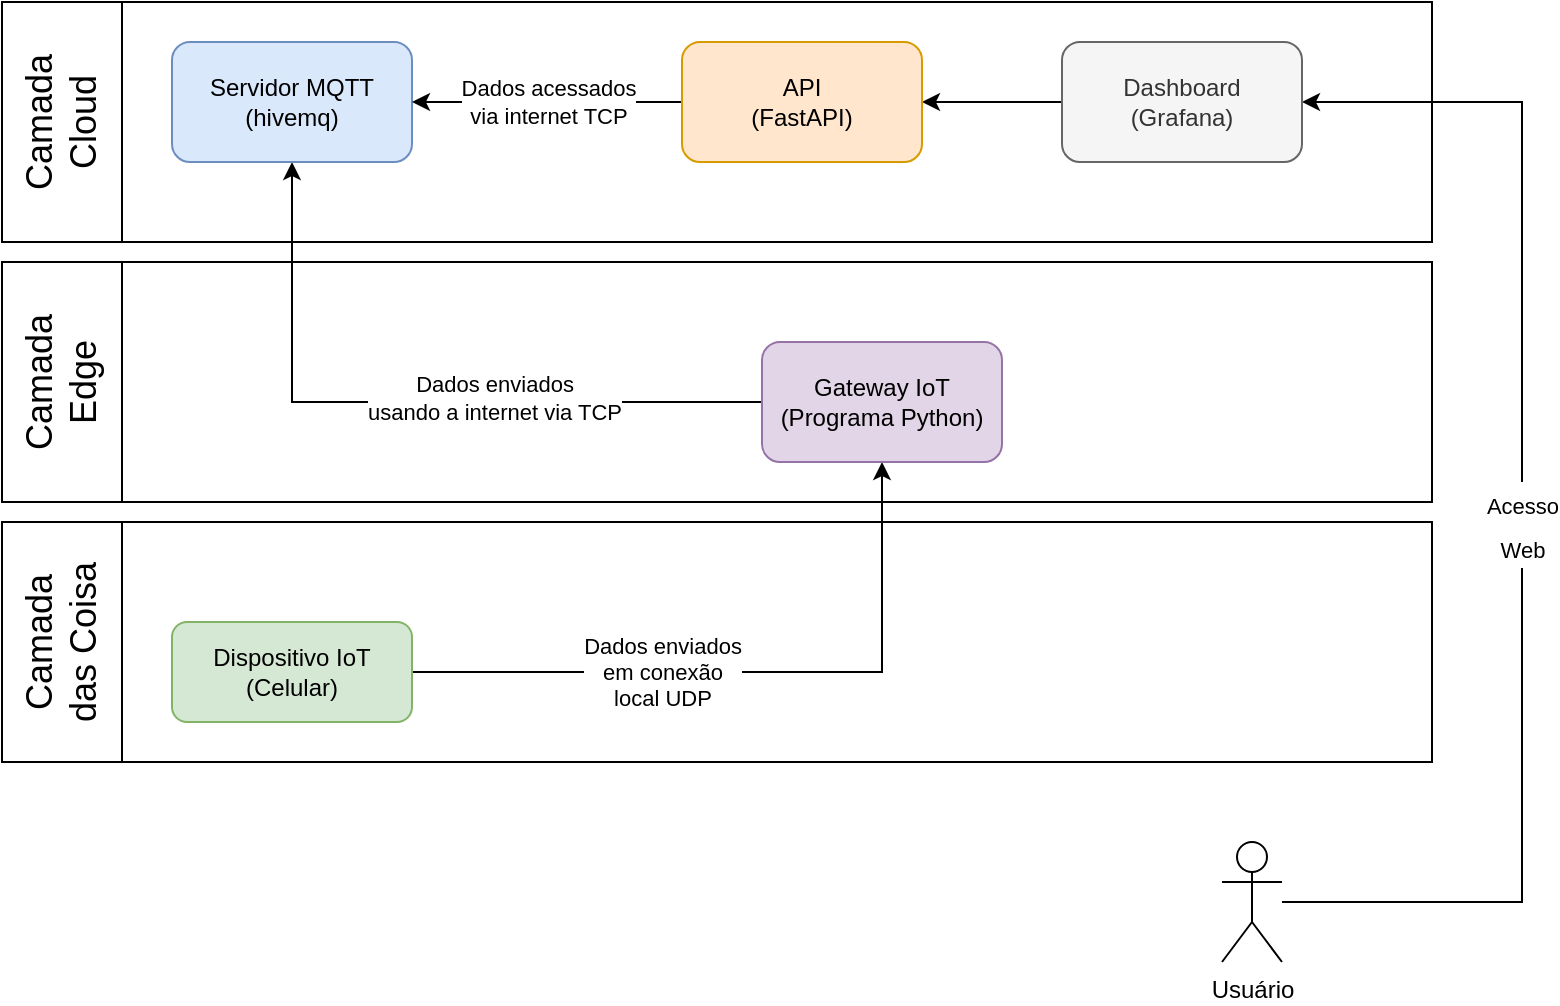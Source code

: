 <mxfile version="16.1.2" type="device"><diagram id="O_63CxsNGaRHpr5EW0Vw" name="Página-1"><mxGraphModel dx="1185" dy="732" grid="1" gridSize="10" guides="1" tooltips="1" connect="1" arrows="1" fold="1" page="1" pageScale="1" pageWidth="827" pageHeight="1169" math="0" shadow="0"><root><mxCell id="0"/><mxCell id="1" parent="0"/><mxCell id="xT0JFh0I8jdVx-aNfHRf-21" value="" style="rounded=0;whiteSpace=wrap;html=1;fontSize=18;rotation=-90;" parent="1" vertex="1"><mxGeometry x="332.5" y="27.5" width="120" height="665" as="geometry"/></mxCell><mxCell id="xT0JFh0I8jdVx-aNfHRf-20" value="" style="rounded=0;whiteSpace=wrap;html=1;fontSize=18;rotation=-90;" parent="1" vertex="1"><mxGeometry x="332.5" y="-102.5" width="120" height="665" as="geometry"/></mxCell><mxCell id="xT0JFh0I8jdVx-aNfHRf-19" value="" style="rounded=0;whiteSpace=wrap;html=1;fontSize=18;rotation=-90;" parent="1" vertex="1"><mxGeometry x="332.5" y="-232.5" width="120" height="665" as="geometry"/></mxCell><mxCell id="xT0JFh0I8jdVx-aNfHRf-4" value="Dados enviados&lt;br&gt;em conexão &lt;br&gt;local UDP" style="edgeStyle=orthogonalEdgeStyle;rounded=0;orthogonalLoop=1;jettySize=auto;html=1;" parent="1" source="xT0JFh0I8jdVx-aNfHRf-2" target="xT0JFh0I8jdVx-aNfHRf-3" edge="1"><mxGeometry x="-0.265" relative="1" as="geometry"><mxPoint as="offset"/></mxGeometry></mxCell><mxCell id="xT0JFh0I8jdVx-aNfHRf-2" value="Dispositivo IoT&lt;br&gt;(Celular)" style="rounded=1;whiteSpace=wrap;html=1;fillColor=#d5e8d4;strokeColor=#82b366;" parent="1" vertex="1"><mxGeometry x="95" y="350" width="120" height="50" as="geometry"/></mxCell><mxCell id="xT0JFh0I8jdVx-aNfHRf-6" style="edgeStyle=orthogonalEdgeStyle;rounded=0;orthogonalLoop=1;jettySize=auto;html=1;" parent="1" source="xT0JFh0I8jdVx-aNfHRf-3" target="xT0JFh0I8jdVx-aNfHRf-5" edge="1"><mxGeometry relative="1" as="geometry"/></mxCell><mxCell id="xT0JFh0I8jdVx-aNfHRf-7" value="Dados enviados&lt;br&gt;usando a internet via TCP" style="edgeLabel;html=1;align=center;verticalAlign=middle;resizable=0;points=[];" parent="xT0JFh0I8jdVx-aNfHRf-6" vertex="1" connectable="0"><mxGeometry x="-0.209" y="-1" relative="1" as="geometry"><mxPoint x="6" y="-1" as="offset"/></mxGeometry></mxCell><mxCell id="xT0JFh0I8jdVx-aNfHRf-3" value="Gateway IoT&lt;br&gt;(Programa Python)" style="rounded=1;whiteSpace=wrap;html=1;fillColor=#e1d5e7;strokeColor=#9673a6;" parent="1" vertex="1"><mxGeometry x="390" y="210" width="120" height="60" as="geometry"/></mxCell><mxCell id="xT0JFh0I8jdVx-aNfHRf-5" value="Servidor MQTT&lt;br&gt;(hivemq)" style="rounded=1;whiteSpace=wrap;html=1;fillColor=#dae8fc;strokeColor=#6c8ebf;" parent="1" vertex="1"><mxGeometry x="95" y="60" width="120" height="60" as="geometry"/></mxCell><mxCell id="xT0JFh0I8jdVx-aNfHRf-24" value="&lt;span style=&quot;font-size: 11px&quot;&gt;Acesso&lt;br&gt;&lt;/span&gt;&lt;span style=&quot;font-size: 11px&quot;&gt;Web&lt;/span&gt;" style="edgeStyle=orthogonalEdgeStyle;rounded=0;orthogonalLoop=1;jettySize=auto;html=1;fontSize=18;" parent="1" source="xT0JFh0I8jdVx-aNfHRf-8" target="xT0JFh0I8jdVx-aNfHRf-9" edge="1"><mxGeometry x="-0.017" relative="1" as="geometry"><mxPoint x="750" y="80" as="targetPoint"/><Array as="points"><mxPoint x="770" y="490"/><mxPoint x="770" y="90"/></Array><mxPoint as="offset"/></mxGeometry></mxCell><mxCell id="xT0JFh0I8jdVx-aNfHRf-8" value="Usuário" style="shape=umlActor;verticalLabelPosition=bottom;verticalAlign=top;html=1;outlineConnect=0;" parent="1" vertex="1"><mxGeometry x="620" y="460" width="30" height="60" as="geometry"/></mxCell><mxCell id="xT0JFh0I8jdVx-aNfHRf-11" value="Dados acessados&lt;br&gt;via internet TCP" style="edgeStyle=orthogonalEdgeStyle;rounded=0;orthogonalLoop=1;jettySize=auto;html=1;startArrow=none;" parent="1" source="c8DOaj0by5IaxYVHg0QR-1" target="xT0JFh0I8jdVx-aNfHRf-5" edge="1"><mxGeometry relative="1" as="geometry"><Array as="points"><mxPoint x="455" y="90"/></Array></mxGeometry></mxCell><mxCell id="c8DOaj0by5IaxYVHg0QR-3" style="edgeStyle=orthogonalEdgeStyle;rounded=0;orthogonalLoop=1;jettySize=auto;html=1;entryX=1;entryY=0.5;entryDx=0;entryDy=0;" edge="1" parent="1" source="xT0JFh0I8jdVx-aNfHRf-9" target="c8DOaj0by5IaxYVHg0QR-1"><mxGeometry relative="1" as="geometry"><Array as="points"/></mxGeometry></mxCell><mxCell id="xT0JFh0I8jdVx-aNfHRf-9" value="Dashboard&lt;br&gt;(Grafana)" style="rounded=1;whiteSpace=wrap;html=1;fillColor=#f5f5f5;strokeColor=#666666;fontColor=#333333;" parent="1" vertex="1"><mxGeometry x="540" y="60" width="120" height="60" as="geometry"/></mxCell><mxCell id="xT0JFh0I8jdVx-aNfHRf-16" value="Camada&lt;br&gt;das Coisa" style="rounded=0;whiteSpace=wrap;html=1;fontSize=18;rotation=-90;" parent="1" vertex="1"><mxGeometry x="-20" y="330" width="120" height="60" as="geometry"/></mxCell><mxCell id="xT0JFh0I8jdVx-aNfHRf-17" value="Camada&lt;br&gt;Edge" style="rounded=0;whiteSpace=wrap;html=1;fontSize=18;rotation=-90;" parent="1" vertex="1"><mxGeometry x="-20" y="200" width="120" height="60" as="geometry"/></mxCell><mxCell id="xT0JFh0I8jdVx-aNfHRf-18" value="Camada&lt;br&gt;Cloud" style="rounded=0;whiteSpace=wrap;html=1;fontSize=18;rotation=-90;" parent="1" vertex="1"><mxGeometry x="-20" y="70" width="120" height="60" as="geometry"/></mxCell><mxCell id="c8DOaj0by5IaxYVHg0QR-1" value="API&lt;br&gt;(FastAPI)" style="rounded=1;whiteSpace=wrap;html=1;fillColor=#ffe6cc;strokeColor=#d79b00;" vertex="1" parent="1"><mxGeometry x="350" y="60" width="120" height="60" as="geometry"/></mxCell></root></mxGraphModel></diagram></mxfile>